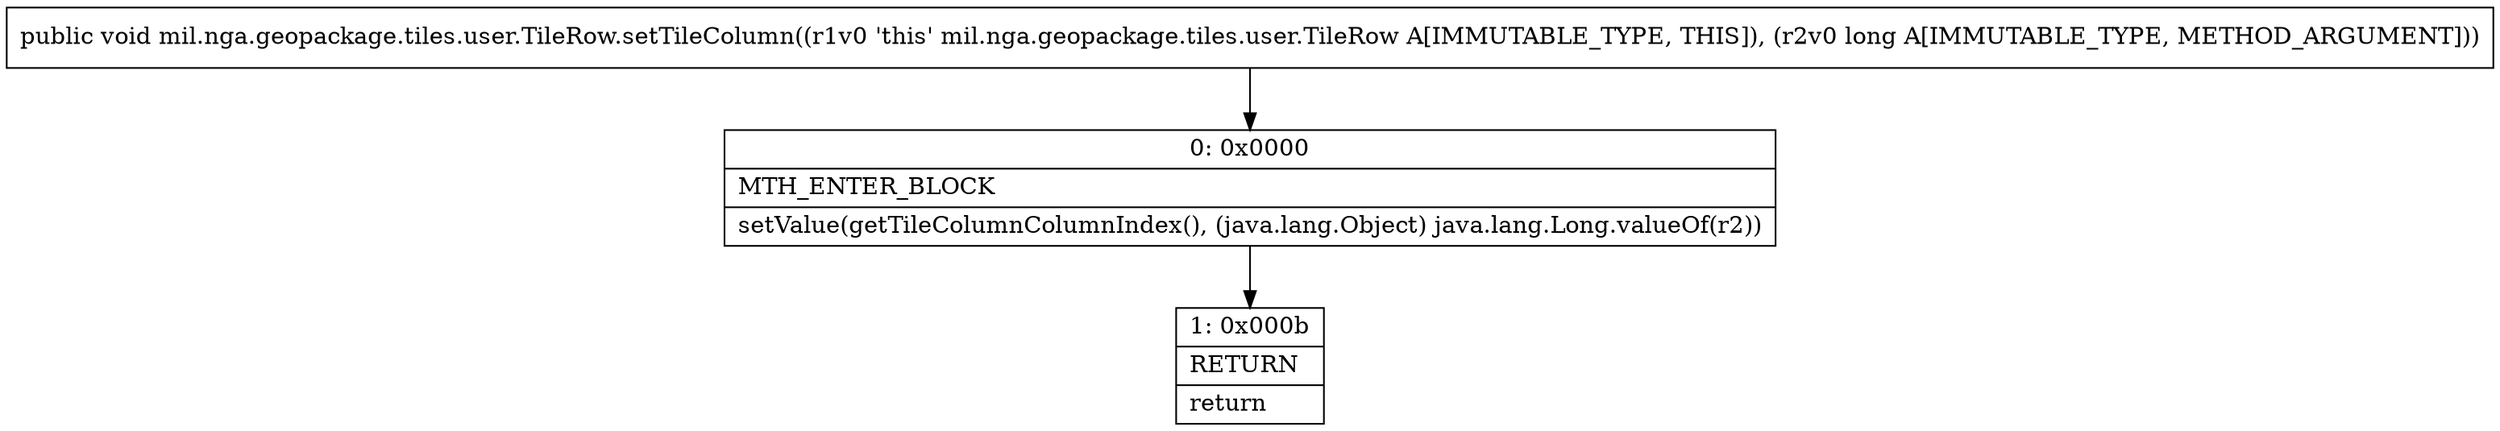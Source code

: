 digraph "CFG formil.nga.geopackage.tiles.user.TileRow.setTileColumn(J)V" {
Node_0 [shape=record,label="{0\:\ 0x0000|MTH_ENTER_BLOCK\l|setValue(getTileColumnColumnIndex(), (java.lang.Object) java.lang.Long.valueOf(r2))\l}"];
Node_1 [shape=record,label="{1\:\ 0x000b|RETURN\l|return\l}"];
MethodNode[shape=record,label="{public void mil.nga.geopackage.tiles.user.TileRow.setTileColumn((r1v0 'this' mil.nga.geopackage.tiles.user.TileRow A[IMMUTABLE_TYPE, THIS]), (r2v0 long A[IMMUTABLE_TYPE, METHOD_ARGUMENT])) }"];
MethodNode -> Node_0;
Node_0 -> Node_1;
}


